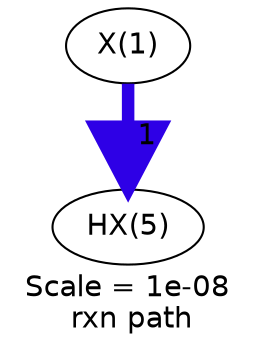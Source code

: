 digraph reaction_paths {
center=1;
s32 -> s33[fontname="Helvetica", style="setlinewidth(6)", arrowsize=3, color="0.7, 1.5, 0.9"
, label=" 1"];
s32 [ fontname="Helvetica", label="X(1)"];
s33 [ fontname="Helvetica", label="HX(5)"];
 label = "Scale = 1e-08\l rxn path";
 fontname = "Helvetica";
}
